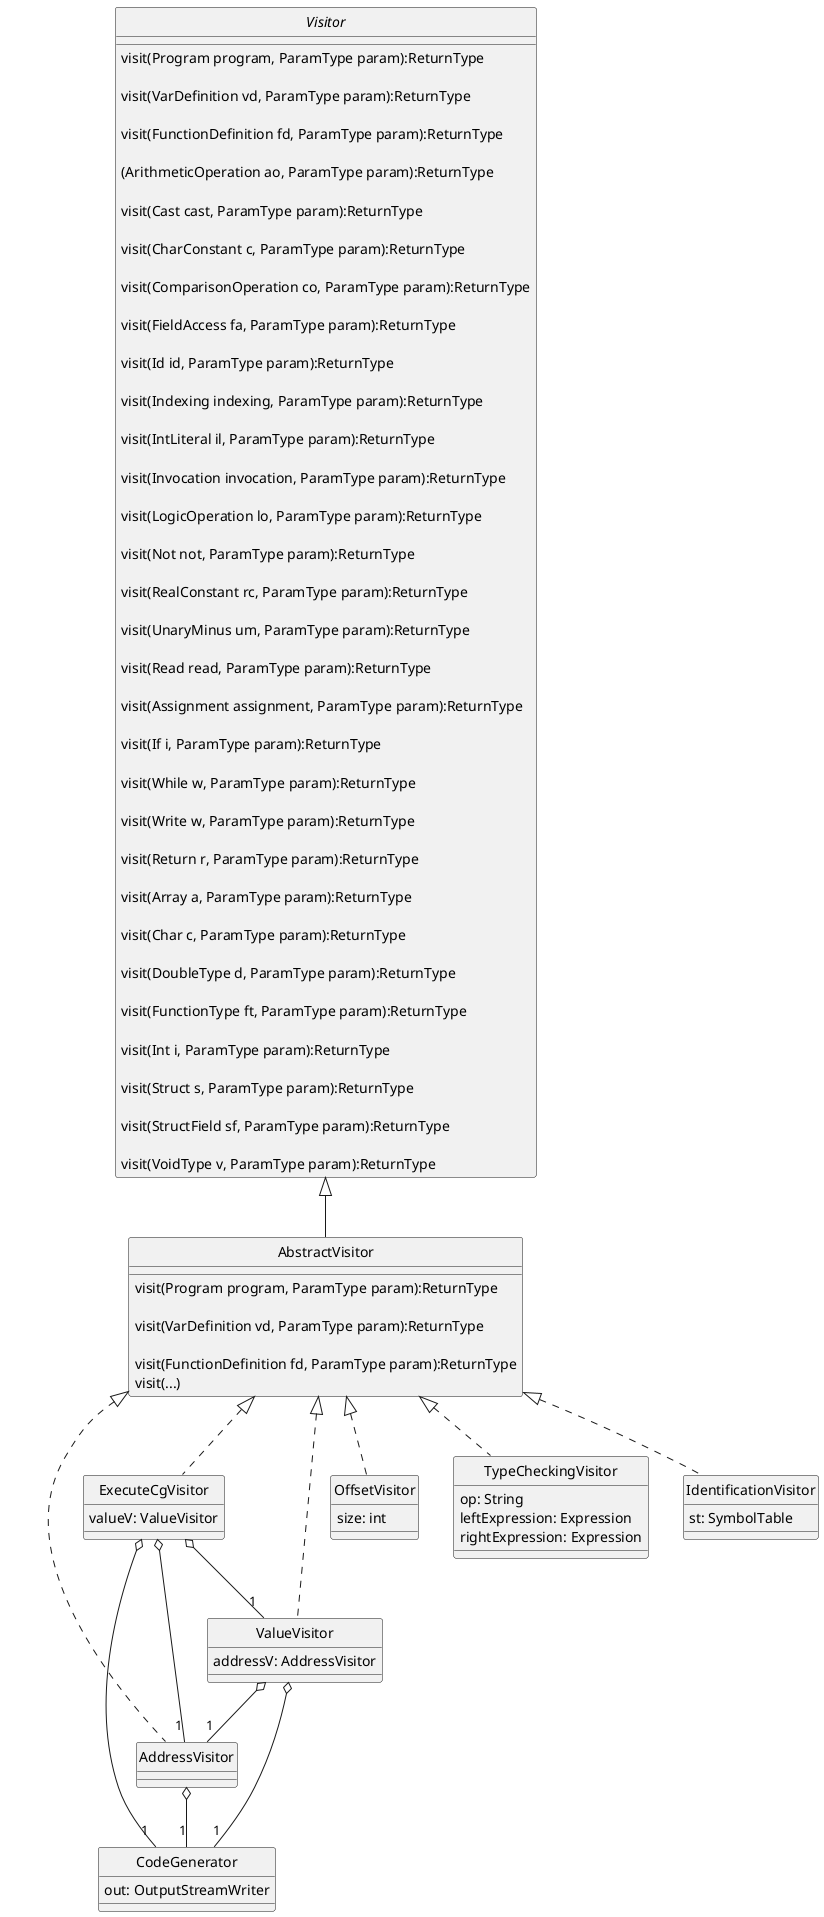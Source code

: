 @startuml Expressions
skinparam style strictuml
skinparam monochrome true


interface Visitor {
    visit(Program program, ParamType param):ReturnType

     visit(VarDefinition vd, ParamType param):ReturnType

      visit(FunctionDefinition fd, ParamType param):ReturnType

      (ArithmeticOperation ao, ParamType param):ReturnType

      visit(Cast cast, ParamType param):ReturnType

     visit(CharConstant c, ParamType param):ReturnType

      visit(ComparisonOperation co, ParamType param):ReturnType

      visit(FieldAccess fa, ParamType param):ReturnType

      visit(Id id, ParamType param):ReturnType

      visit(Indexing indexing, ParamType param):ReturnType

      visit(IntLiteral il, ParamType param):ReturnType

      visit(Invocation invocation, ParamType param):ReturnType

      visit(LogicOperation lo, ParamType param):ReturnType

      visit(Not not, ParamType param):ReturnType

      visit(RealConstant rc, ParamType param):ReturnType

      visit(UnaryMinus um, ParamType param):ReturnType

      visit(Read read, ParamType param):ReturnType

      visit(Assignment assignment, ParamType param):ReturnType

      visit(If i, ParamType param):ReturnType

      visit(While w, ParamType param):ReturnType

      visit(Write w, ParamType param):ReturnType

      visit(Return r, ParamType param):ReturnType

      visit(Array a, ParamType param):ReturnType

      visit(Char c, ParamType param):ReturnType

      visit(DoubleType d, ParamType param):ReturnType

      visit(FunctionType ft, ParamType param):ReturnType

      visit(Int i, ParamType param):ReturnType

      visit(Struct s, ParamType param):ReturnType

      visit(StructField sf, ParamType param):ReturnType

     visit(VoidType v, ParamType param):ReturnType
}

class AbstractVisitor{
visit(Program program, ParamType param):ReturnType

     visit(VarDefinition vd, ParamType param):ReturnType

      visit(FunctionDefinition fd, ParamType param):ReturnType
       visit(...)
}

class ExecuteCgVisitor {
    valueV: ValueVisitor
}
class ValueVisitor {
    addressV: AddressVisitor
}

class OffsetVisitor{
size: int
}
class AddressVisitor{

}
class TypeCheckingVisitor{
    op: String
    leftExpression: Expression
    rightExpression: Expression
}
class IdentificationVisitor{
    st: SymbolTable

}
class CodeGenerator{
    out: OutputStreamWriter
}

Visitor <|-- AbstractVisitor
AbstractVisitor <|.. IdentificationVisitor
AbstractVisitor <|.. TypeCheckingVisitor
AbstractVisitor <|.. AddressVisitor
AbstractVisitor <|.. OffsetVisitor
AbstractVisitor <|.. ValueVisitor
AbstractVisitor <|.. ExecuteCgVisitor
ExecuteCgVisitor o-- "1" ValueVisitor
ValueVisitor o-- "1" AddressVisitor
ExecuteCgVisitor o-- "1" AddressVisitor
ExecuteCgVisitor o-- "1" CodeGenerator
AddressVisitor o-- "1" CodeGenerator
ValueVisitor o-- "1" CodeGenerator

@enduml
